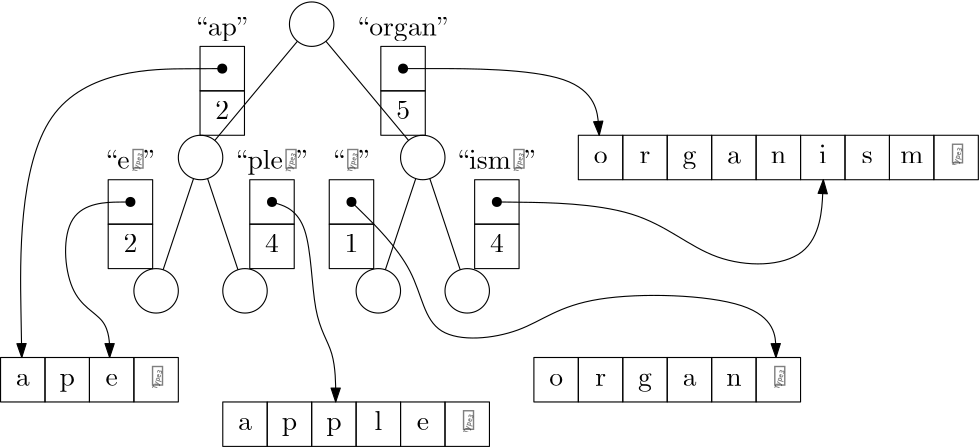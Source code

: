 <?xml version="1.0"?>
<!DOCTYPE ipe SYSTEM "ipe.dtd">
<ipe version="70005" creator="Ipe 7.1.1">
<info created="D:20140227144254" modified="D:20140227203511"/>
<ipestyle name="basic">
<symbol name="arrow/arc(spx)">
<path stroke="sym-stroke" fill="sym-stroke" pen="sym-pen">
0 0 m
-1 0.333 l
-1 -0.333 l
h
</path>
</symbol>
<symbol name="arrow/farc(spx)">
<path stroke="sym-stroke" fill="white" pen="sym-pen">
0 0 m
-1 0.333 l
-1 -0.333 l
h
</path>
</symbol>
<symbol name="mark/circle(sx)" transformations="translations">
<path fill="sym-stroke">
0.6 0 0 0.6 0 0 e
0.4 0 0 0.4 0 0 e
</path>
</symbol>
<symbol name="mark/disk(sx)" transformations="translations">
<path fill="sym-stroke">
0.6 0 0 0.6 0 0 e
</path>
</symbol>
<symbol name="mark/fdisk(sfx)" transformations="translations">
<group>
<path fill="sym-fill">
0.5 0 0 0.5 0 0 e
</path>
<path fill="sym-stroke" fillrule="eofill">
0.6 0 0 0.6 0 0 e
0.4 0 0 0.4 0 0 e
</path>
</group>
</symbol>
<symbol name="mark/box(sx)" transformations="translations">
<path fill="sym-stroke" fillrule="eofill">
-0.6 -0.6 m
0.6 -0.6 l
0.6 0.6 l
-0.6 0.6 l
h
-0.4 -0.4 m
0.4 -0.4 l
0.4 0.4 l
-0.4 0.4 l
h
</path>
</symbol>
<symbol name="mark/square(sx)" transformations="translations">
<path fill="sym-stroke">
-0.6 -0.6 m
0.6 -0.6 l
0.6 0.6 l
-0.6 0.6 l
h
</path>
</symbol>
<symbol name="mark/fsquare(sfx)" transformations="translations">
<group>
<path fill="sym-fill">
-0.5 -0.5 m
0.5 -0.5 l
0.5 0.5 l
-0.5 0.5 l
h
</path>
<path fill="sym-stroke" fillrule="eofill">
-0.6 -0.6 m
0.6 -0.6 l
0.6 0.6 l
-0.6 0.6 l
h
-0.4 -0.4 m
0.4 -0.4 l
0.4 0.4 l
-0.4 0.4 l
h
</path>
</group>
</symbol>
<symbol name="mark/cross(sx)" transformations="translations">
<group>
<path fill="sym-stroke">
-0.43 -0.57 m
0.57 0.43 l
0.43 0.57 l
-0.57 -0.43 l
h
</path>
<path fill="sym-stroke">
-0.43 0.57 m
0.57 -0.43 l
0.43 -0.57 l
-0.57 0.43 l
h
</path>
</group>
</symbol>
<symbol name="arrow/fnormal(spx)">
<path stroke="sym-stroke" fill="white" pen="sym-pen">
0 0 m
-1 0.333 l
-1 -0.333 l
h
</path>
</symbol>
<symbol name="arrow/pointed(spx)">
<path stroke="sym-stroke" fill="sym-stroke" pen="sym-pen">
0 0 m
-1 0.333 l
-0.8 0 l
-1 -0.333 l
h
</path>
</symbol>
<symbol name="arrow/fpointed(spx)">
<path stroke="sym-stroke" fill="white" pen="sym-pen">
0 0 m
-1 0.333 l
-0.8 0 l
-1 -0.333 l
h
</path>
</symbol>
<symbol name="arrow/linear(spx)">
<path stroke="sym-stroke" pen="sym-pen">
-1 0.333 m
0 0 l
-1 -0.333 l
</path>
</symbol>
<symbol name="arrow/fdouble(spx)">
<path stroke="sym-stroke" fill="white" pen="sym-pen">
0 0 m
-1 0.333 l
-1 -0.333 l
h
-1 0 m
-2 0.333 l
-2 -0.333 l
h
</path>
</symbol>
<symbol name="arrow/double(spx)">
<path stroke="sym-stroke" fill="sym-stroke" pen="sym-pen">
0 0 m
-1 0.333 l
-1 -0.333 l
h
-1 0 m
-2 0.333 l
-2 -0.333 l
h
</path>
</symbol>
<pen name="heavier" value="0.8"/>
<pen name="fat" value="1.2"/>
<pen name="ultrafat" value="2"/>
<symbolsize name="large" value="5"/>
<symbolsize name="small" value="2"/>
<symbolsize name="tiny" value="1.1"/>
<arrowsize name="large" value="10"/>
<arrowsize name="small" value="5"/>
<arrowsize name="tiny" value="3"/>
<color name="red" value="1 0 0"/>
<color name="green" value="0 1 0"/>
<color name="blue" value="0 0 1"/>
<color name="yellow" value="1 1 0"/>
<color name="orange" value="1 0.647 0"/>
<color name="gold" value="1 0.843 0"/>
<color name="purple" value="0.627 0.125 0.941"/>
<color name="gray" value="0.745"/>
<color name="brown" value="0.647 0.165 0.165"/>
<color name="navy" value="0 0 0.502"/>
<color name="pink" value="1 0.753 0.796"/>
<color name="seagreen" value="0.18 0.545 0.341"/>
<color name="turquoise" value="0.251 0.878 0.816"/>
<color name="violet" value="0.933 0.51 0.933"/>
<color name="darkblue" value="0 0 0.545"/>
<color name="darkcyan" value="0 0.545 0.545"/>
<color name="darkgray" value="0.663"/>
<color name="darkgreen" value="0 0.392 0"/>
<color name="darkmagenta" value="0.545 0 0.545"/>
<color name="darkorange" value="1 0.549 0"/>
<color name="darkred" value="0.545 0 0"/>
<color name="lightblue" value="0.678 0.847 0.902"/>
<color name="lightcyan" value="0.878 1 1"/>
<color name="lightgray" value="0.827"/>
<color name="lightgreen" value="0.565 0.933 0.565"/>
<color name="lightyellow" value="1 1 0.878"/>
<dashstyle name="dashed" value="[4] 0"/>
<dashstyle name="dotted" value="[1 3] 0"/>
<dashstyle name="dash dotted" value="[4 2 1 2] 0"/>
<dashstyle name="dash dot dotted" value="[4 2 1 2 1 2] 0"/>
<textsize name="large" value="\large"/>
<textsize name="small" value="\small"/>
<textsize name="tiny" value="\tiny"/>
<textsize name="Large" value="\Large"/>
<textsize name="LARGE" value="\LARGE"/>
<textsize name="huge" value="\huge"/>
<textsize name="Huge" value="\Huge"/>
<textsize name="footnote" value="\footnotesize"/>
<textstyle name="center" begin="\begin{center}" end="\end{center}"/>
<textstyle name="itemize" begin="\begin{itemize}" end="\end{itemize}"/>
<textstyle name="item" begin="\begin{itemize}\item{}" end="\end{itemize}"/>
<gridsize name="4 pts" value="4"/>
<gridsize name="8 pts (~3 mm)" value="8"/>
<gridsize name="16 pts (~6 mm)" value="16"/>
<gridsize name="32 pts (~12 mm)" value="32"/>
<gridsize name="10 pts (~3.5 mm)" value="10"/>
<gridsize name="20 pts (~7 mm)" value="20"/>
<gridsize name="14 pts (~5 mm)" value="14"/>
<gridsize name="28 pts (~10 mm)" value="28"/>
<gridsize name="56 pts (~20 mm)" value="56"/>
<anglesize name="90 deg" value="90"/>
<anglesize name="60 deg" value="60"/>
<anglesize name="45 deg" value="45"/>
<anglesize name="30 deg" value="30"/>
<anglesize name="22.5 deg" value="22.5"/>
<tiling name="falling" angle="-60" step="4" width="1"/>
<tiling name="rising" angle="30" step="4" width="1"/>
</ipestyle>
<page>
<layer name="alpha"/>
<view layers="alpha" active="alpha"/>
<group layer="alpha" matrix="1 0 0 1 8 -16">
<use matrix="1 0 0 1 8 -8" name="mark/disk(sx)" pos="128 800" size="normal" stroke="white"/>
<path stroke="black">
8 0 0 8 136 792 e
</path>
</group>
<group matrix="-1 0 0 1 224 -112">
<use matrix="1 0 0 1 8 -8" name="mark/disk(sx)" pos="128 800" size="normal" stroke="white"/>
<path stroke="black">
8 0 0 8 136 792 e
</path>
</group>
<path stroke="black">
101.47 720.411 m
90.5298 687.589 l
</path>
<group matrix="1 0 0 1 -16.0002 -112">
<use matrix="1 0 0 1 8 -8" name="mark/disk(sx)" pos="128 800" size="normal" stroke="white"/>
<path stroke="black">
8 0 0 8 136 792 e
</path>
</group>
<path matrix="-1 0 0 1 208 -0.00046638" stroke="black">
101.47 720.411 m
90.5298 687.589 l
</path>
<group matrix="-1 0 0 1 304 -112">
<use matrix="1 0 0 1 8 -8" name="mark/disk(sx)" pos="128 800" size="normal" stroke="white"/>
<path stroke="black">
8 0 0 8 136 792 e
</path>
</group>
<path matrix="1 0 0 1 80 0" stroke="black">
101.47 720.411 m
90.5298 687.589 l
</path>
<group matrix="1 0 0 1 63.9998 -112">
<use matrix="1 0 0 1 8 -8" name="mark/disk(sx)" pos="128 800" size="normal" stroke="white"/>
<path stroke="black">
8 0 0 8 136 792 e
</path>
</group>
<path matrix="-1 0 0 1 288 -0.00046638" stroke="black">
101.47 720.411 m
90.5298 687.589 l
</path>
<group>
<group matrix="1 0 0 1 -32 -64">
<use matrix="1 0 0 1 8 -8" name="mark/disk(sx)" pos="128 800" size="normal" stroke="white"/>
<path stroke="black">
8 0 0 8 136 792 e
</path>
</group>
<group matrix="1 0 0 1 48 -64">
<use matrix="1 0 0 1 8 -8" name="mark/disk(sx)" pos="128 800" size="normal" stroke="white"/>
<path stroke="black">
8 0 0 8 136 792 e
</path>
</group>
</group>
<path stroke="black">
138.879 769.854 m
109.121 734.146 l
</path>
<text matrix="1 0 0 1 30.2959 79.4322" transformations="translations" pos="81.5148 692.477" stroke="black" type="label" width="20.479" height="6.926" depth="1.93" halign="center" valign="baseline">``ap&apos;&apos;</text>
<path matrix="-1 0 0 1 288 0.00022976" stroke="black">
138.879 769.854 m
109.121 734.146 l
</path>
<path stroke="black">
32 656 m
32 640 l
48 640 l
48 656 l
h
</path>
<text matrix="1 0 0 1 8 5.8555" transformations="translations" pos="32 640" stroke="black" type="label" width="4.981" height="4.289" depth="0" halign="center" valign="baseline">a</text>
<path matrix="1 0 0 1 16 0" stroke="black">
32 656 m
32 640 l
48 640 l
48 656 l
h
</path>
<text matrix="1 0 0 1 24 5.8555" transformations="translations" pos="32 640" stroke="black" type="label" width="5.535" height="4.297" depth="1.93" halign="center" valign="baseline">p</text>
<path matrix="1 0 0 1 32 0" stroke="black">
32 656 m
32 640 l
48 640 l
48 656 l
h
</path>
<text matrix="1 0 0 1 40 5.8555" transformations="translations" pos="32 640" stroke="black" type="label" width="4.428" height="4.289" depth="0" halign="center" valign="baseline">e</text>
<path matrix="1 0 0 1 48 0" stroke="black">
32 656 m
32 640 l
48 640 l
48 656 l
h
</path>
<text matrix="1 0 0 1 56 5.8555" transformations="translations" pos="32 640" stroke="black" type="label" width="4.981" height="7.475" depth="0.55" halign="center" valign="baseline">\$</text>
<path matrix="1 0 0 1 80 -16" stroke="black">
32 656 m
32 640 l
48 640 l
48 656 l
h
</path>
<text matrix="1 0 0 1 88 -10.1445" transformations="translations" pos="32 640" stroke="black" type="label" width="4.981" height="4.289" depth="0" halign="center" valign="baseline">a</text>
<path matrix="1 0 0 1 96 -16" stroke="black">
32 656 m
32 640 l
48 640 l
48 656 l
h
</path>
<text matrix="1 0 0 1 104 -10.1445" transformations="translations" pos="32 640" stroke="black" type="label" width="5.535" height="4.297" depth="1.93" halign="center" valign="baseline">p</text>
<path matrix="1 0 0 1 112 -16" stroke="black">
32 656 m
32 640 l
48 640 l
48 656 l
h
</path>
<text matrix="1 0 0 1 120 -10.1445" transformations="translations" pos="32 640" stroke="black" type="label" width="5.535" height="4.297" depth="1.93" halign="center" valign="baseline">p</text>
<path matrix="1 0 0 1 128 -16" stroke="black">
32 656 m
32 640 l
48 640 l
48 656 l
h
</path>
<text matrix="1 0 0 1 136 -10.1445" transformations="translations" pos="32 640" stroke="black" type="label" width="2.767" height="6.918" depth="0" halign="center" valign="baseline">l</text>
<path matrix="1 0 0 1 144 -16" stroke="black">
32 656 m
32 640 l
48 640 l
48 656 l
h
</path>
<text matrix="1 0 0 1 152 -10.1445" transformations="translations" pos="32 640" stroke="black" type="label" width="4.428" height="4.289" depth="0" halign="center" valign="baseline">e</text>
<path matrix="1 0 0 1 160 -16" stroke="black">
32 656 m
32 640 l
48 640 l
48 656 l
h
</path>
<text matrix="1 0 0 1 168 -10.1445" transformations="translations" pos="32 640" stroke="black" type="label" width="4.981" height="7.475" depth="0.55" halign="center" valign="baseline">\$</text>
<path matrix="1 0 0 1 192 0" stroke="black">
32 656 m
32 640 l
48 640 l
48 656 l
h
</path>
<text matrix="1 0 0 1 200 5.8555" transformations="translations" pos="32 640" stroke="black" type="label" width="4.981" height="4.289" depth="0" halign="center" valign="baseline">o</text>
<path matrix="1 0 0 1 208 0" stroke="black">
32 656 m
32 640 l
48 640 l
48 656 l
h
</path>
<text matrix="1 0 0 1 216 5.8555" transformations="translations" pos="32 640" stroke="black" type="label" width="3.902" height="4.289" depth="0" halign="center" valign="baseline">r</text>
<path matrix="1 0 0 1 224 0" stroke="black">
32 656 m
32 640 l
48 640 l
48 656 l
h
</path>
<text matrix="1 0 0 1 232 5.8555" transformations="translations" pos="32 640" stroke="black" type="label" width="4.981" height="4.297" depth="1.93" halign="center" valign="baseline">g</text>
<path matrix="1 0 0 1 240 0" stroke="black">
32 656 m
32 640 l
48 640 l
48 656 l
h
</path>
<text matrix="1 0 0 1 248 5.8555" transformations="translations" pos="32 640" stroke="black" type="label" width="4.981" height="4.289" depth="0" halign="center" valign="baseline">a</text>
<path matrix="1 0 0 1 256 0" stroke="black">
32 656 m
32 640 l
48 640 l
48 656 l
h
</path>
<text matrix="1 0 0 1 264 5.8555" transformations="translations" pos="32 640" stroke="black" type="label" width="5.535" height="4.289" depth="0" halign="center" valign="baseline">n</text>
<path matrix="1 0 0 1 272 0" stroke="black">
32 656 m
32 640 l
48 640 l
48 656 l
h
</path>
<text matrix="1 0 0 1 280 5.8555" transformations="translations" pos="32 640" stroke="black" type="label" width="4.981" height="7.475" depth="0.55" halign="center" valign="baseline">\$</text>
<path matrix="1 0 0 1 208 80" stroke="black">
32 656 m
32 640 l
48 640 l
48 656 l
h
</path>
<text matrix="1 0 0 1 216 85.8555" transformations="translations" pos="32 640" stroke="black" type="label" width="4.981" height="4.289" depth="0" halign="center" valign="baseline">o</text>
<path matrix="1 0 0 1 224 80" stroke="black">
32 656 m
32 640 l
48 640 l
48 656 l
h
</path>
<text matrix="1 0 0 1 232 85.8555" transformations="translations" pos="32 640" stroke="black" type="label" width="3.902" height="4.289" depth="0" halign="center" valign="baseline">r</text>
<path matrix="1 0 0 1 240 80" stroke="black">
32 656 m
32 640 l
48 640 l
48 656 l
h
</path>
<text matrix="1 0 0 1 248 85.8555" transformations="translations" pos="32 640" stroke="black" type="label" width="4.981" height="4.297" depth="1.93" halign="center" valign="baseline">g</text>
<path matrix="1 0 0 1 256 80" stroke="black">
32 656 m
32 640 l
48 640 l
48 656 l
h
</path>
<text matrix="1 0 0 1 264 85.8555" transformations="translations" pos="32 640" stroke="black" type="label" width="4.981" height="4.289" depth="0" halign="center" valign="baseline">a</text>
<path matrix="1 0 0 1 272 80" stroke="black">
32 656 m
32 640 l
48 640 l
48 656 l
h
</path>
<text matrix="1 0 0 1 280 85.8555" transformations="translations" pos="32 640" stroke="black" type="label" width="5.535" height="4.289" depth="0" halign="center" valign="baseline">n</text>
<path matrix="1 0 0 1 288 80" stroke="black">
32 656 m
32 640 l
48 640 l
48 656 l
h
</path>
<text matrix="1 0 0 1 296 85.8555" transformations="translations" pos="32 640" stroke="black" type="label" width="2.767" height="6.654" depth="0" halign="center" valign="baseline">i</text>
<path matrix="1 0 0 1 304 80" stroke="black">
32 656 m
32 640 l
48 640 l
48 656 l
h
</path>
<text matrix="1 0 0 1 312 85.8555" transformations="translations" pos="32 640" stroke="black" type="label" width="3.93" height="4.289" depth="0" halign="center" valign="baseline">s</text>
<path matrix="1 0 0 1 320 80" stroke="black">
32 656 m
32 640 l
48 640 l
48 656 l
h
</path>
<text matrix="1 0 0 1 328 85.8555" transformations="translations" pos="32 640" stroke="black" type="label" width="8.302" height="4.289" depth="0" halign="center" valign="baseline">m</text>
<path matrix="1 0 0 1 336 80" stroke="black">
32 656 m
32 640 l
48 640 l
48 656 l
h
</path>
<text matrix="1 0 0 1 344 85.8555" transformations="translations" pos="32 640" stroke="black" type="label" width="4.981" height="7.475" depth="0.55" halign="center" valign="baseline">\$</text>
<path matrix="1 0 0 1 71.8107 112" stroke="black">
32 656 m
32 640 l
48 640 l
48 656 l
h
</path>
<path matrix="1 0 0 1 71.8107 96" stroke="black">
32 656 m
32 640 l
48 640 l
48 656 l
h
</path>
<text matrix="1 0 0 1 79.8107 101.856" transformations="translations" pos="32 640" stroke="black" type="label" width="4.981" height="6.42" depth="0" halign="center" valign="baseline">2</text>
<use matrix="1 0 0 1 -0.189349 -8" name="mark/disk(sx)" pos="112 768" size="normal" stroke="black"/>
<path stroke="black" arrow="normal/small">
111.811 760 m
37.8563 759.684
39.6332 656 s
</path>
<text matrix="1 0 0 1 95.3853 79.4322" transformations="translations" pos="81.5148 692.477" stroke="black" type="label" width="34.344" height="6.926" depth="1.93" halign="center" valign="baseline">``organ&apos;&apos;</text>
<path matrix="1 0 0 1 136.9 112" stroke="black">
32 656 m
32 640 l
48 640 l
48 656 l
h
</path>
<path matrix="1 0 0 1 136.9 96" stroke="black">
32 656 m
32 640 l
48 640 l
48 656 l
h
</path>
<text matrix="1 0 0 1 144.9 101.856" transformations="translations" pos="32 640" stroke="black" type="label" width="4.981" height="6.42" depth="0" halign="center" valign="baseline">5</text>
<use matrix="1 0 0 1 64.9001 -8" name="mark/disk(sx)" pos="112 768" size="normal" stroke="black"/>
<path stroke="black" arrow="normal/small">
176.9 760 m
245.755 760.039
247.532 736 s
</path>
<text matrix="1 0 0 1 129.154 31.4322" transformations="translations" pos="81.5148 692.477" stroke="black" type="label" width="29.943" height="7.475" depth="0.55" halign="center" valign="baseline">``ism\$&apos;&apos;</text>
<path matrix="1 0 0 1 170.669 64" stroke="black">
32 656 m
32 640 l
48 640 l
48 656 l
h
</path>
<path matrix="1 0 0 1 170.669 48" stroke="black">
32 656 m
32 640 l
48 640 l
48 656 l
h
</path>
<text matrix="1 0 0 1 178.669 53.856" transformations="translations" pos="32 640" stroke="black" type="label" width="4.981" height="6.42" depth="0" halign="center" valign="baseline">4</text>
<use matrix="1 0 0 1 98.6693 -56" name="mark/disk(sx)" pos="112 768" size="normal" stroke="black"/>
<path stroke="black" arrow="normal/small">
210.669 712 m
264.235 711.352
287.335 688.252
326.783 688.963
328.204 720 s
</path>
<text matrix="1 0 0 1 48.2041 31.4322" transformations="translations" pos="81.5148 692.477" stroke="black" type="label" width="27.674" height="7.479" depth="1.93" halign="center" valign="baseline">``ple\$&apos;&apos;</text>
<path matrix="1 0 0 1 89.7189 64" stroke="black">
32 656 m
32 640 l
48 640 l
48 656 l
h
</path>
<path matrix="1 0 0 1 89.7189 48" stroke="black">
32 656 m
32 640 l
48 640 l
48 656 l
h
</path>
<text matrix="1 0 0 1 97.7189 53.856" transformations="translations" pos="32 640" stroke="black" type="label" width="4.981" height="6.42" depth="0" halign="center" valign="baseline">4</text>
<use matrix="1 0 0 1 17.7189 -56" name="mark/disk(sx)" pos="112 768" size="normal" stroke="black"/>
<text matrix="1 0 0 1 76.8163 31.4322" transformations="translations" pos="81.5148 692.477" stroke="black" type="label" width="14.944" height="7.475" depth="0.55" halign="center" valign="baseline">``\$&apos;&apos;</text>
<path matrix="1 0 0 1 118.331 64" stroke="black">
32 656 m
32 640 l
48 640 l
48 656 l
h
</path>
<path matrix="1 0 0 1 118.331 48" stroke="black">
32 656 m
32 640 l
48 640 l
48 656 l
h
</path>
<text matrix="1 0 0 1 126.331 53.856" transformations="translations" pos="32 640" stroke="black" type="label" width="4.981" height="6.42" depth="0" halign="center" valign="baseline">1</text>
<use matrix="1 0 0 1 46.3311 -56" name="mark/disk(sx)" pos="112 768" size="normal" stroke="black"/>
<text matrix="1 0 0 1 -2.76253 31.4322" transformations="translations" pos="81.5148 692.477" stroke="black" type="label" width="19.372" height="7.475" depth="0.55" halign="center" valign="baseline">``e\$&apos;&apos;</text>
<path matrix="1 0 0 1 38.7523 64" stroke="black">
32 656 m
32 640 l
48 640 l
48 656 l
h
</path>
<path matrix="1 0 0 1 38.7523 48" stroke="black">
32 656 m
32 640 l
48 640 l
48 656 l
h
</path>
<text matrix="1 0 0 1 46.7523 53.856" transformations="translations" pos="32 640" stroke="black" type="label" width="4.981" height="6.42" depth="0" halign="center" valign="baseline">2</text>
<use matrix="1 0 0 1 -33.2477 -56" name="mark/disk(sx)" pos="112 768" size="normal" stroke="black"/>
<path stroke="black" arrow="normal/small">
78.7523 712 m
53.4931 711.707
55.6254 676.169
71.2623 670.483
71.2623 656 s
</path>
<path stroke="black" arrow="normal/small">
129.719 712 m
143.76 707.443
144.116 669.061
152.645 658.755
152.645 640 s
</path>
<path stroke="black" arrow="normal/small">
158.331 712 m
183.208 687.541
184.985 660.532
221.589 663.731
238.292 680.078
310.79 677.946
311.146 656 s
</path>
</page>
</ipe>

